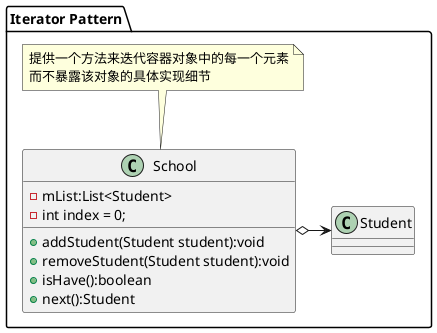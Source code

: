 @startuml
package "Iterator Pattern"{
    class Student
    class School{
        -mList:List<Student>
        -int index = 0;
        +addStudent(Student student):void
        +removeStudent(Student student):void
        +isHave():boolean
        +next():Student
    }
    note top:提供一个方法来迭代容器对象中的每一个元素\n而不暴露该对象的具体实现细节
    School o->Student
}
@enduml